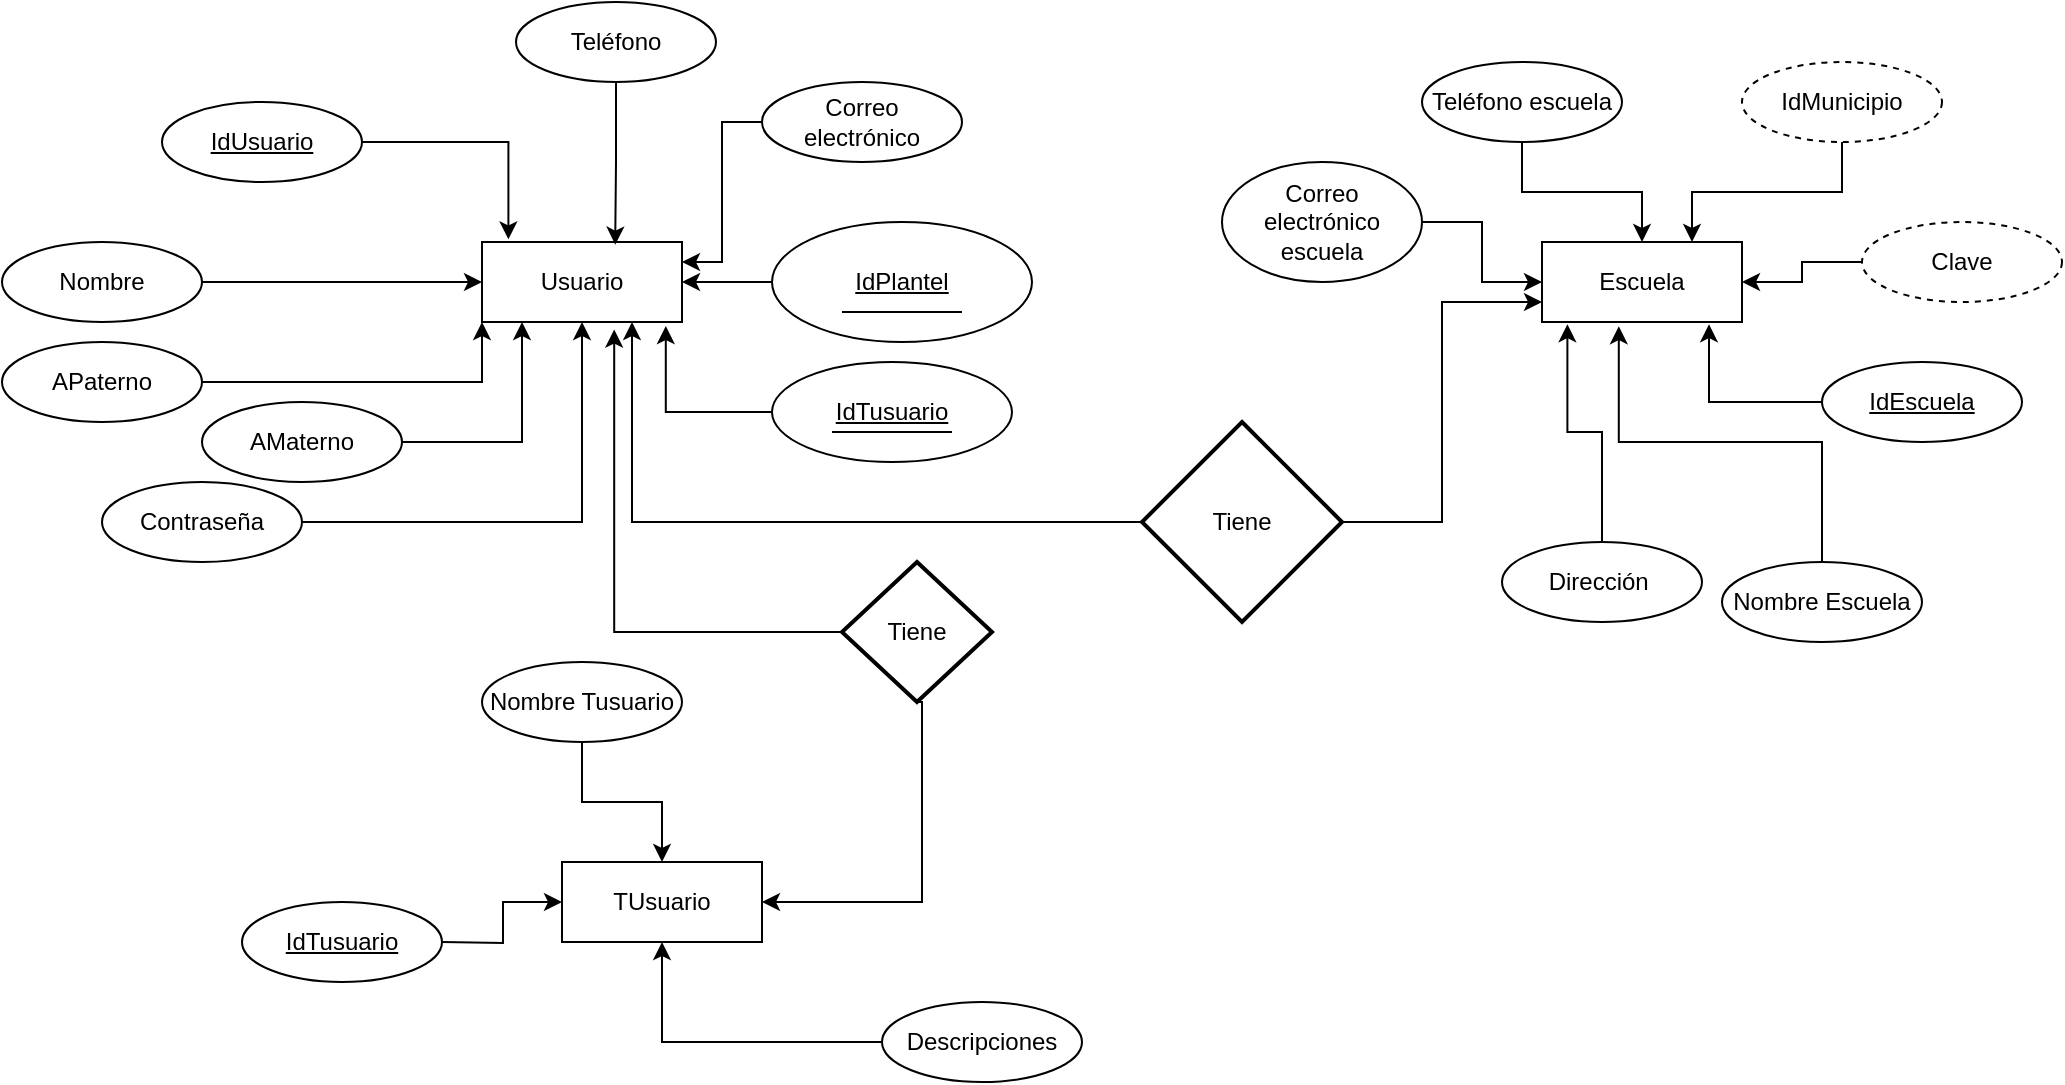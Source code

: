 <mxfile version="21.0.6" type="device" pages="2"><diagram name="Modelo ER" id="9Gtv5-tGoXmSxQ3QPDyA"><mxGraphModel dx="2225" dy="655" grid="1" gridSize="10" guides="1" tooltips="1" connect="1" arrows="1" fold="1" page="1" pageScale="1" pageWidth="827" pageHeight="1169" math="0" shadow="0"><root><object label="" Plantel="" id="0"><mxCell/></object><mxCell id="1" parent="0"/><mxCell id="VuJSVzhWBFyt6HBu5WCB-33" style="edgeStyle=orthogonalEdgeStyle;rounded=0;orthogonalLoop=1;jettySize=auto;html=1;entryX=0.132;entryY=-0.033;entryDx=0;entryDy=0;entryPerimeter=0;" parent="1" source="VuJSVzhWBFyt6HBu5WCB-5" target="VuJSVzhWBFyt6HBu5WCB-6" edge="1"><mxGeometry relative="1" as="geometry"/></mxCell><mxCell id="VuJSVzhWBFyt6HBu5WCB-5" value="IdUsuario" style="ellipse;whiteSpace=wrap;html=1;align=center;fontStyle=4;" parent="1" vertex="1"><mxGeometry x="-640" y="60" width="100" height="40" as="geometry"/></mxCell><mxCell id="VuJSVzhWBFyt6HBu5WCB-6" value="Usuario" style="whiteSpace=wrap;html=1;align=center;" parent="1" vertex="1"><mxGeometry x="-480" y="130" width="100" height="40" as="geometry"/></mxCell><mxCell id="VuJSVzhWBFyt6HBu5WCB-30" style="edgeStyle=orthogonalEdgeStyle;rounded=0;orthogonalLoop=1;jettySize=auto;html=1;entryX=0.666;entryY=0.033;entryDx=0;entryDy=0;entryPerimeter=0;" parent="1" source="VuJSVzhWBFyt6HBu5WCB-8" target="VuJSVzhWBFyt6HBu5WCB-6" edge="1"><mxGeometry relative="1" as="geometry"/></mxCell><mxCell id="VuJSVzhWBFyt6HBu5WCB-8" value="Teléfono" style="ellipse;whiteSpace=wrap;html=1;align=center;" parent="1" vertex="1"><mxGeometry x="-463" y="10" width="100" height="40" as="geometry"/></mxCell><mxCell id="VuJSVzhWBFyt6HBu5WCB-29" style="edgeStyle=orthogonalEdgeStyle;rounded=0;orthogonalLoop=1;jettySize=auto;html=1;entryX=1;entryY=0.25;entryDx=0;entryDy=0;" parent="1" source="VuJSVzhWBFyt6HBu5WCB-11" target="VuJSVzhWBFyt6HBu5WCB-6" edge="1"><mxGeometry relative="1" as="geometry"/></mxCell><mxCell id="VuJSVzhWBFyt6HBu5WCB-11" value="Correo electrónico" style="ellipse;whiteSpace=wrap;html=1;align=center;" parent="1" vertex="1"><mxGeometry x="-340" y="50" width="100" height="40" as="geometry"/></mxCell><mxCell id="VuJSVzhWBFyt6HBu5WCB-22" style="edgeStyle=orthogonalEdgeStyle;rounded=0;orthogonalLoop=1;jettySize=auto;html=1;entryX=0.5;entryY=1;entryDx=0;entryDy=0;" parent="1" source="VuJSVzhWBFyt6HBu5WCB-14" target="VuJSVzhWBFyt6HBu5WCB-6" edge="1"><mxGeometry relative="1" as="geometry"/></mxCell><mxCell id="VuJSVzhWBFyt6HBu5WCB-14" value="Contraseña" style="ellipse;whiteSpace=wrap;html=1;align=center;" parent="1" vertex="1"><mxGeometry x="-670" y="250" width="100" height="40" as="geometry"/></mxCell><mxCell id="VuJSVzhWBFyt6HBu5WCB-21" style="edgeStyle=orthogonalEdgeStyle;rounded=0;orthogonalLoop=1;jettySize=auto;html=1;entryX=0;entryY=1;entryDx=0;entryDy=0;" parent="1" source="VuJSVzhWBFyt6HBu5WCB-15" target="VuJSVzhWBFyt6HBu5WCB-6" edge="1"><mxGeometry relative="1" as="geometry"/></mxCell><mxCell id="VuJSVzhWBFyt6HBu5WCB-15" value="APaterno" style="ellipse;whiteSpace=wrap;html=1;align=center;" parent="1" vertex="1"><mxGeometry x="-720" y="180" width="100" height="40" as="geometry"/></mxCell><mxCell id="VuJSVzhWBFyt6HBu5WCB-23" style="edgeStyle=orthogonalEdgeStyle;rounded=0;orthogonalLoop=1;jettySize=auto;html=1;entryX=0.2;entryY=1;entryDx=0;entryDy=0;entryPerimeter=0;" parent="1" source="VuJSVzhWBFyt6HBu5WCB-16" target="VuJSVzhWBFyt6HBu5WCB-6" edge="1"><mxGeometry relative="1" as="geometry"/></mxCell><mxCell id="VuJSVzhWBFyt6HBu5WCB-16" value="AMaterno" style="ellipse;whiteSpace=wrap;html=1;align=center;" parent="1" vertex="1"><mxGeometry x="-620" y="210" width="100" height="40" as="geometry"/></mxCell><mxCell id="VuJSVzhWBFyt6HBu5WCB-18" value="" style="line;strokeWidth=1;rotatable=0;dashed=0;labelPosition=right;align=left;verticalAlign=middle;spacingTop=0;spacingLeft=6;points=[];portConstraint=eastwest;" parent="1" vertex="1"><mxGeometry x="-305" y="210" width="60" height="10" as="geometry"/></mxCell><mxCell id="yUYFDBe984sqiKJvvvw0-3" style="edgeStyle=orthogonalEdgeStyle;rounded=0;orthogonalLoop=1;jettySize=auto;html=1;entryX=0.919;entryY=1.05;entryDx=0;entryDy=0;entryPerimeter=0;" edge="1" parent="1" source="VuJSVzhWBFyt6HBu5WCB-19" target="VuJSVzhWBFyt6HBu5WCB-6"><mxGeometry relative="1" as="geometry"/></mxCell><mxCell id="VuJSVzhWBFyt6HBu5WCB-19" value="IdTusuario" style="ellipse;whiteSpace=wrap;html=1;align=center;fontStyle=4;" parent="1" vertex="1"><mxGeometry x="-335" y="190" width="120" height="50" as="geometry"/></mxCell><mxCell id="VuJSVzhWBFyt6HBu5WCB-20" value="" style="line;strokeWidth=1;rotatable=0;dashed=0;labelPosition=right;align=left;verticalAlign=middle;spacingTop=0;spacingLeft=6;points=[];portConstraint=eastwest;" parent="1" vertex="1"><mxGeometry x="-305" y="220" width="60" height="10" as="geometry"/></mxCell><mxCell id="VuJSVzhWBFyt6HBu5WCB-28" style="edgeStyle=orthogonalEdgeStyle;rounded=0;orthogonalLoop=1;jettySize=auto;html=1;" parent="1" source="VuJSVzhWBFyt6HBu5WCB-26" target="VuJSVzhWBFyt6HBu5WCB-6" edge="1"><mxGeometry relative="1" as="geometry"/></mxCell><mxCell id="VuJSVzhWBFyt6HBu5WCB-26" value="IdPlantel" style="ellipse;whiteSpace=wrap;html=1;align=center;fontStyle=4;" parent="1" vertex="1"><mxGeometry x="-335" y="120" width="130" height="60" as="geometry"/></mxCell><mxCell id="VuJSVzhWBFyt6HBu5WCB-27" value="" style="line;strokeWidth=1;rotatable=0;dashed=0;labelPosition=right;align=left;verticalAlign=middle;spacingTop=0;spacingLeft=6;points=[];portConstraint=eastwest;" parent="1" vertex="1"><mxGeometry x="-300" y="160" width="60" height="10" as="geometry"/></mxCell><mxCell id="VuJSVzhWBFyt6HBu5WCB-34" style="edgeStyle=orthogonalEdgeStyle;rounded=0;orthogonalLoop=1;jettySize=auto;html=1;entryX=0;entryY=0.5;entryDx=0;entryDy=0;" parent="1" source="VuJSVzhWBFyt6HBu5WCB-31" target="VuJSVzhWBFyt6HBu5WCB-6" edge="1"><mxGeometry relative="1" as="geometry"/></mxCell><mxCell id="VuJSVzhWBFyt6HBu5WCB-31" value="Nombre" style="ellipse;whiteSpace=wrap;html=1;align=center;" parent="1" vertex="1"><mxGeometry x="-720" y="130" width="100" height="40" as="geometry"/></mxCell><mxCell id="VuJSVzhWBFyt6HBu5WCB-38" value="Escuela" style="whiteSpace=wrap;html=1;align=center;" parent="1" vertex="1"><mxGeometry x="50" y="130" width="100" height="40" as="geometry"/></mxCell><mxCell id="VuJSVzhWBFyt6HBu5WCB-47" style="edgeStyle=orthogonalEdgeStyle;rounded=0;orthogonalLoop=1;jettySize=auto;html=1;" parent="1" source="VuJSVzhWBFyt6HBu5WCB-39" target="VuJSVzhWBFyt6HBu5WCB-38" edge="1"><mxGeometry relative="1" as="geometry"/></mxCell><mxCell id="VuJSVzhWBFyt6HBu5WCB-39" value="Teléfono escuela" style="ellipse;whiteSpace=wrap;html=1;align=center;" parent="1" vertex="1"><mxGeometry x="-10" y="40" width="100" height="40" as="geometry"/></mxCell><mxCell id="VuJSVzhWBFyt6HBu5WCB-53" style="edgeStyle=orthogonalEdgeStyle;rounded=0;orthogonalLoop=1;jettySize=auto;html=1;" parent="1" source="VuJSVzhWBFyt6HBu5WCB-40" target="VuJSVzhWBFyt6HBu5WCB-38" edge="1"><mxGeometry relative="1" as="geometry"/></mxCell><mxCell id="VuJSVzhWBFyt6HBu5WCB-40" value="Correo electrónico escuela" style="ellipse;whiteSpace=wrap;html=1;align=center;" parent="1" vertex="1"><mxGeometry x="-110" y="90" width="100" height="60" as="geometry"/></mxCell><mxCell id="VuJSVzhWBFyt6HBu5WCB-52" style="edgeStyle=orthogonalEdgeStyle;rounded=0;orthogonalLoop=1;jettySize=auto;html=1;entryX=0.127;entryY=1.028;entryDx=0;entryDy=0;entryPerimeter=0;" parent="1" source="VuJSVzhWBFyt6HBu5WCB-41" target="VuJSVzhWBFyt6HBu5WCB-38" edge="1"><mxGeometry relative="1" as="geometry"/></mxCell><mxCell id="VuJSVzhWBFyt6HBu5WCB-41" value="Dirección&amp;nbsp;" style="ellipse;whiteSpace=wrap;html=1;align=center;" parent="1" vertex="1"><mxGeometry x="30" y="280" width="100" height="40" as="geometry"/></mxCell><mxCell id="VuJSVzhWBFyt6HBu5WCB-51" style="edgeStyle=orthogonalEdgeStyle;rounded=0;orthogonalLoop=1;jettySize=auto;html=1;entryX=0.384;entryY=1.053;entryDx=0;entryDy=0;entryPerimeter=0;" parent="1" source="VuJSVzhWBFyt6HBu5WCB-42" target="VuJSVzhWBFyt6HBu5WCB-38" edge="1"><mxGeometry relative="1" as="geometry"/></mxCell><mxCell id="VuJSVzhWBFyt6HBu5WCB-42" value="Nombre Escuela" style="ellipse;whiteSpace=wrap;html=1;align=center;" parent="1" vertex="1"><mxGeometry x="140" y="290" width="100" height="40" as="geometry"/></mxCell><mxCell id="VuJSVzhWBFyt6HBu5WCB-48" style="edgeStyle=orthogonalEdgeStyle;rounded=0;orthogonalLoop=1;jettySize=auto;html=1;entryX=0.75;entryY=0;entryDx=0;entryDy=0;" parent="1" source="VuJSVzhWBFyt6HBu5WCB-44" target="VuJSVzhWBFyt6HBu5WCB-38" edge="1"><mxGeometry relative="1" as="geometry"/></mxCell><mxCell id="VuJSVzhWBFyt6HBu5WCB-44" value="IdMunicipio" style="ellipse;whiteSpace=wrap;html=1;align=center;dashed=1;" parent="1" vertex="1"><mxGeometry x="150" y="40" width="100" height="40" as="geometry"/></mxCell><mxCell id="VuJSVzhWBFyt6HBu5WCB-49" style="edgeStyle=orthogonalEdgeStyle;rounded=0;orthogonalLoop=1;jettySize=auto;html=1;entryX=1;entryY=0.5;entryDx=0;entryDy=0;" parent="1" source="VuJSVzhWBFyt6HBu5WCB-45" target="VuJSVzhWBFyt6HBu5WCB-38" edge="1"><mxGeometry relative="1" as="geometry"/></mxCell><mxCell id="VuJSVzhWBFyt6HBu5WCB-45" value="Clave" style="ellipse;whiteSpace=wrap;html=1;align=center;dashed=1;" parent="1" vertex="1"><mxGeometry x="210" y="120" width="100" height="40" as="geometry"/></mxCell><mxCell id="VuJSVzhWBFyt6HBu5WCB-50" style="edgeStyle=orthogonalEdgeStyle;rounded=0;orthogonalLoop=1;jettySize=auto;html=1;entryX=0.835;entryY=1.028;entryDx=0;entryDy=0;entryPerimeter=0;" parent="1" source="VuJSVzhWBFyt6HBu5WCB-46" target="VuJSVzhWBFyt6HBu5WCB-38" edge="1"><mxGeometry relative="1" as="geometry"/></mxCell><mxCell id="VuJSVzhWBFyt6HBu5WCB-46" value="IdEscuela" style="ellipse;whiteSpace=wrap;html=1;align=center;fontStyle=4;" parent="1" vertex="1"><mxGeometry x="190" y="190" width="100" height="40" as="geometry"/></mxCell><mxCell id="VuJSVzhWBFyt6HBu5WCB-54" value="TUsuario" style="whiteSpace=wrap;html=1;align=center;" parent="1" vertex="1"><mxGeometry x="-440" y="440" width="100" height="40" as="geometry"/></mxCell><mxCell id="VuJSVzhWBFyt6HBu5WCB-56" style="edgeStyle=orthogonalEdgeStyle;rounded=0;orthogonalLoop=1;jettySize=auto;html=1;" parent="1" source="VuJSVzhWBFyt6HBu5WCB-55" target="VuJSVzhWBFyt6HBu5WCB-54" edge="1"><mxGeometry relative="1" as="geometry"/></mxCell><mxCell id="VuJSVzhWBFyt6HBu5WCB-55" value="Nombre Tusuario" style="ellipse;whiteSpace=wrap;html=1;align=center;" parent="1" vertex="1"><mxGeometry x="-480" y="340" width="100" height="40" as="geometry"/></mxCell><mxCell id="yUYFDBe984sqiKJvvvw0-6" style="edgeStyle=orthogonalEdgeStyle;rounded=0;orthogonalLoop=1;jettySize=auto;html=1;entryX=0.5;entryY=1;entryDx=0;entryDy=0;" edge="1" parent="1" source="VuJSVzhWBFyt6HBu5WCB-57" target="VuJSVzhWBFyt6HBu5WCB-54"><mxGeometry relative="1" as="geometry"/></mxCell><mxCell id="VuJSVzhWBFyt6HBu5WCB-57" value="Descripciones" style="ellipse;whiteSpace=wrap;html=1;align=center;" parent="1" vertex="1"><mxGeometry x="-280" y="510" width="100" height="40" as="geometry"/></mxCell><mxCell id="VuJSVzhWBFyt6HBu5WCB-60" style="edgeStyle=orthogonalEdgeStyle;rounded=0;orthogonalLoop=1;jettySize=auto;html=1;" parent="1" target="VuJSVzhWBFyt6HBu5WCB-54" edge="1"><mxGeometry relative="1" as="geometry"><mxPoint x="-500" y="480" as="sourcePoint"/></mxGeometry></mxCell><mxCell id="yUYFDBe984sqiKJvvvw0-2" style="edgeStyle=orthogonalEdgeStyle;rounded=0;orthogonalLoop=1;jettySize=auto;html=1;entryX=0.661;entryY=1.094;entryDx=0;entryDy=0;entryPerimeter=0;" edge="1" parent="1" source="yUYFDBe984sqiKJvvvw0-1" target="VuJSVzhWBFyt6HBu5WCB-6"><mxGeometry relative="1" as="geometry"/></mxCell><mxCell id="yUYFDBe984sqiKJvvvw0-5" style="edgeStyle=orthogonalEdgeStyle;rounded=0;orthogonalLoop=1;jettySize=auto;html=1;entryX=1;entryY=0.5;entryDx=0;entryDy=0;exitX=0.5;exitY=1;exitDx=0;exitDy=0;exitPerimeter=0;" edge="1" parent="1" source="yUYFDBe984sqiKJvvvw0-1" target="VuJSVzhWBFyt6HBu5WCB-54"><mxGeometry relative="1" as="geometry"><Array as="points"><mxPoint x="-260" y="360"/><mxPoint x="-260" y="460"/></Array></mxGeometry></mxCell><mxCell id="yUYFDBe984sqiKJvvvw0-1" value="Tiene" style="strokeWidth=2;html=1;shape=mxgraph.flowchart.decision;whiteSpace=wrap;" vertex="1" parent="1"><mxGeometry x="-300" y="290" width="75" height="70" as="geometry"/></mxCell><mxCell id="yUYFDBe984sqiKJvvvw0-8" style="edgeStyle=orthogonalEdgeStyle;rounded=0;orthogonalLoop=1;jettySize=auto;html=1;entryX=0;entryY=0.75;entryDx=0;entryDy=0;" edge="1" parent="1" source="yUYFDBe984sqiKJvvvw0-7" target="VuJSVzhWBFyt6HBu5WCB-38"><mxGeometry relative="1" as="geometry"><mxPoint x="30" y="160" as="targetPoint"/></mxGeometry></mxCell><mxCell id="yUYFDBe984sqiKJvvvw0-9" style="edgeStyle=orthogonalEdgeStyle;rounded=0;orthogonalLoop=1;jettySize=auto;html=1;entryX=0.75;entryY=1;entryDx=0;entryDy=0;" edge="1" parent="1" source="yUYFDBe984sqiKJvvvw0-7" target="VuJSVzhWBFyt6HBu5WCB-6"><mxGeometry relative="1" as="geometry"/></mxCell><mxCell id="yUYFDBe984sqiKJvvvw0-7" value="Tiene" style="strokeWidth=2;html=1;shape=mxgraph.flowchart.decision;whiteSpace=wrap;" vertex="1" parent="1"><mxGeometry x="-150" y="220" width="100" height="100" as="geometry"/></mxCell><mxCell id="PmX7YdEX5D6vr43fRgiQ-1" value="IdTusuario" style="ellipse;whiteSpace=wrap;html=1;align=center;fontStyle=4;" vertex="1" parent="1"><mxGeometry x="-600" y="460" width="100" height="40" as="geometry"/></mxCell></root></mxGraphModel></diagram><diagram id="A3iZRfEssb9i8b6fOqPu" name="Modelo Relacional"><mxGraphModel dx="1398" dy="655" grid="1" gridSize="10" guides="1" tooltips="1" connect="1" arrows="1" fold="1" page="1" pageScale="1" pageWidth="827" pageHeight="1169" math="0" shadow="0"><root><mxCell id="0"/><mxCell id="1" parent="0"/><mxCell id="a7D1jdBls06WDAnFSyW_-5" value="Usuario" style="swimlane;childLayout=stackLayout;horizontal=1;startSize=50;horizontalStack=0;rounded=1;fontSize=14;fontStyle=0;strokeWidth=2;resizeParent=0;resizeLast=1;shadow=0;dashed=0;align=center;arcSize=4;whiteSpace=wrap;html=1;" parent="1" vertex="1"><mxGeometry x="160" y="60" width="160" height="260" as="geometry"/></mxCell><mxCell id="a7D1jdBls06WDAnFSyW_-6" value="&lt;font&gt;IdUsuario&lt;br&gt;Teléfono&lt;br&gt;Correo electrónico&lt;br&gt;Nombre&lt;br&gt;APaterno AMaterno&lt;br&gt;&lt;br&gt;Contraseña&lt;br&gt;IdPlantel&lt;br&gt;IdTusuario&lt;br&gt;&lt;br&gt;&lt;/font&gt;" style="align=left;strokeColor=none;fillColor=none;spacingLeft=4;fontSize=12;verticalAlign=top;resizable=0;rotatable=0;part=1;html=1;" parent="a7D1jdBls06WDAnFSyW_-5" vertex="1"><mxGeometry y="50" width="160" height="210" as="geometry"/></mxCell><mxCell id="Srqmkkvh4nNLVd7oUfYD-1" value="Escuela" style="swimlane;childLayout=stackLayout;horizontal=1;startSize=50;horizontalStack=0;rounded=1;fontSize=14;fontStyle=0;strokeWidth=2;resizeParent=0;resizeLast=1;shadow=0;dashed=0;align=center;arcSize=4;whiteSpace=wrap;html=1;" parent="1" vertex="1"><mxGeometry x="470" y="60" width="160" height="210" as="geometry"/></mxCell><mxCell id="Srqmkkvh4nNLVd7oUfYD-2" value="&lt;font&gt;IdEscuela&lt;br&gt;&lt;/font&gt;&lt;font&gt;Nombre Escuela&lt;br&gt;&lt;font&gt;Dirección&amp;nbsp;&lt;br&gt;&lt;/font&gt;&lt;font&gt;Correo electrónico escuela&lt;br&gt;&lt;/font&gt;&lt;br&gt;&lt;/font&gt;" style="align=left;strokeColor=none;fillColor=none;spacingLeft=4;fontSize=12;verticalAlign=top;resizable=0;rotatable=0;part=1;html=1;" parent="Srqmkkvh4nNLVd7oUfYD-1" vertex="1"><mxGeometry y="50" width="160" height="160" as="geometry"/></mxCell><mxCell id="f3btoNxTsyJ_sCAk3E_i-1" value="TUsuario" style="swimlane;childLayout=stackLayout;horizontal=1;startSize=50;horizontalStack=0;rounded=1;fontSize=14;fontStyle=0;strokeWidth=2;resizeParent=0;resizeLast=1;shadow=0;dashed=0;align=center;arcSize=4;whiteSpace=wrap;html=1;" vertex="1" parent="1"><mxGeometry x="720" y="60" width="130" height="150" as="geometry"/></mxCell><mxCell id="f3btoNxTsyJ_sCAk3E_i-2" value="&lt;font&gt;&lt;font&gt;IdTusuario&lt;/font&gt;&lt;br&gt;&lt;font&gt;Nombre Tusuario&lt;/font&gt;&lt;br&gt;&lt;/font&gt;&lt;font&gt;Descripciones&lt;/font&gt;" style="align=left;strokeColor=none;fillColor=none;spacingLeft=4;fontSize=12;verticalAlign=top;resizable=0;rotatable=0;part=1;html=1;" vertex="1" parent="f3btoNxTsyJ_sCAk3E_i-1"><mxGeometry y="50" width="130" height="100" as="geometry"/></mxCell><mxCell id="ce85cpy1pKiyUjDtBJJW-1" value="" style="endArrow=classic;html=1;rounded=0;exitX=0.999;exitY=0.545;exitDx=0;exitDy=0;exitPerimeter=0;entryX=-0.022;entryY=0.104;entryDx=0;entryDy=0;entryPerimeter=0;" edge="1" parent="1" source="a7D1jdBls06WDAnFSyW_-6" target="Srqmkkvh4nNLVd7oUfYD-2"><mxGeometry width="50" height="50" relative="1" as="geometry"><mxPoint x="350" y="160" as="sourcePoint"/><mxPoint x="400" y="110" as="targetPoint"/><Array as="points"><mxPoint x="400" y="224"/><mxPoint x="400" y="127"/></Array></mxGeometry></mxCell><mxCell id="ce85cpy1pKiyUjDtBJJW-2" value="" style="endArrow=classic;html=1;rounded=0;exitX=1.015;exitY=0.647;exitDx=0;exitDy=0;exitPerimeter=0;entryX=-0.022;entryY=0.14;entryDx=0;entryDy=0;entryPerimeter=0;" edge="1" parent="1" source="a7D1jdBls06WDAnFSyW_-6" target="f3btoNxTsyJ_sCAk3E_i-2"><mxGeometry width="50" height="50" relative="1" as="geometry"><mxPoint x="390" y="360" as="sourcePoint"/><mxPoint x="440" y="310" as="targetPoint"/><Array as="points"><mxPoint x="400" y="245"/><mxPoint x="400" y="320"/><mxPoint x="680" y="320"/><mxPoint x="680" y="124"/></Array></mxGeometry></mxCell></root></mxGraphModel></diagram></mxfile>
